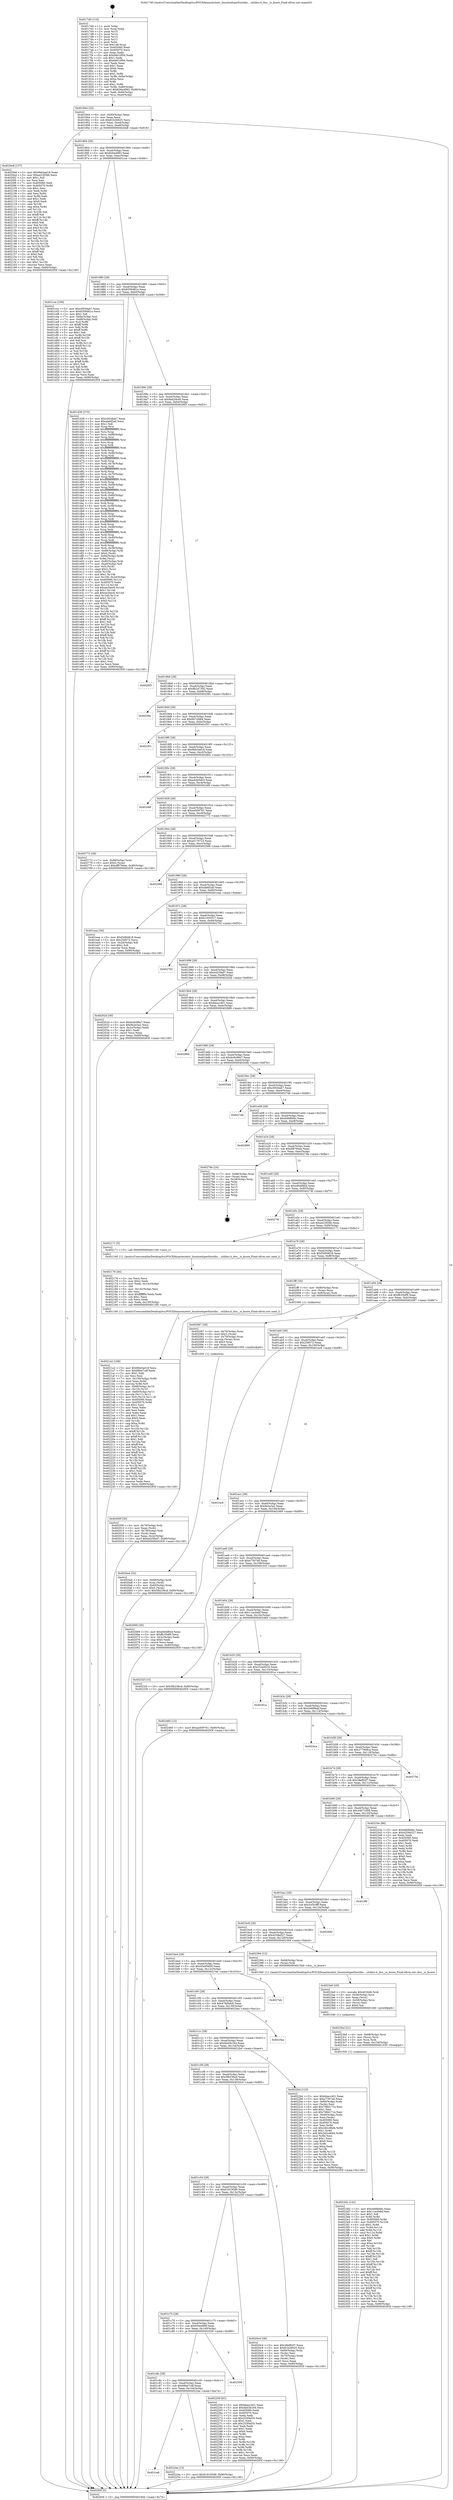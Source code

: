 digraph "0x4017d0" {
  label = "0x4017d0 (/mnt/c/Users/mathe/Desktop/tcc/POCII/binaries/extr_linuxtoolsperfuistdio....utildso.h_dso__is_kcore_Final-ollvm.out::main(0))"
  labelloc = "t"
  node[shape=record]

  Entry [label="",width=0.3,height=0.3,shape=circle,fillcolor=black,style=filled]
  "0x401844" [label="{
     0x401844 [32]\l
     | [instrs]\l
     &nbsp;&nbsp;0x401844 \<+6\>: mov -0x90(%rbp),%eax\l
     &nbsp;&nbsp;0x40184a \<+2\>: mov %eax,%ecx\l
     &nbsp;&nbsp;0x40184c \<+6\>: sub $0x81b26625,%ecx\l
     &nbsp;&nbsp;0x401852 \<+6\>: mov %eax,-0xa4(%rbp)\l
     &nbsp;&nbsp;0x401858 \<+6\>: mov %ecx,-0xa8(%rbp)\l
     &nbsp;&nbsp;0x40185e \<+6\>: je 00000000004020e8 \<main+0x918\>\l
  }"]
  "0x4020e8" [label="{
     0x4020e8 [137]\l
     | [instrs]\l
     &nbsp;&nbsp;0x4020e8 \<+5\>: mov $0x9bb3ad18,%eax\l
     &nbsp;&nbsp;0x4020ed \<+5\>: mov $0xee23f26b,%ecx\l
     &nbsp;&nbsp;0x4020f2 \<+2\>: mov $0x1,%dl\l
     &nbsp;&nbsp;0x4020f4 \<+2\>: xor %esi,%esi\l
     &nbsp;&nbsp;0x4020f6 \<+7\>: mov 0x405060,%edi\l
     &nbsp;&nbsp;0x4020fd \<+8\>: mov 0x405070,%r8d\l
     &nbsp;&nbsp;0x402105 \<+3\>: sub $0x1,%esi\l
     &nbsp;&nbsp;0x402108 \<+3\>: mov %edi,%r9d\l
     &nbsp;&nbsp;0x40210b \<+3\>: add %esi,%r9d\l
     &nbsp;&nbsp;0x40210e \<+4\>: imul %r9d,%edi\l
     &nbsp;&nbsp;0x402112 \<+3\>: and $0x1,%edi\l
     &nbsp;&nbsp;0x402115 \<+3\>: cmp $0x0,%edi\l
     &nbsp;&nbsp;0x402118 \<+4\>: sete %r10b\l
     &nbsp;&nbsp;0x40211c \<+4\>: cmp $0xa,%r8d\l
     &nbsp;&nbsp;0x402120 \<+4\>: setl %r11b\l
     &nbsp;&nbsp;0x402124 \<+3\>: mov %r10b,%bl\l
     &nbsp;&nbsp;0x402127 \<+3\>: xor $0xff,%bl\l
     &nbsp;&nbsp;0x40212a \<+3\>: mov %r11b,%r14b\l
     &nbsp;&nbsp;0x40212d \<+4\>: xor $0xff,%r14b\l
     &nbsp;&nbsp;0x402131 \<+3\>: xor $0x0,%dl\l
     &nbsp;&nbsp;0x402134 \<+3\>: mov %bl,%r15b\l
     &nbsp;&nbsp;0x402137 \<+4\>: and $0x0,%r15b\l
     &nbsp;&nbsp;0x40213b \<+3\>: and %dl,%r10b\l
     &nbsp;&nbsp;0x40213e \<+3\>: mov %r14b,%r12b\l
     &nbsp;&nbsp;0x402141 \<+4\>: and $0x0,%r12b\l
     &nbsp;&nbsp;0x402145 \<+3\>: and %dl,%r11b\l
     &nbsp;&nbsp;0x402148 \<+3\>: or %r10b,%r15b\l
     &nbsp;&nbsp;0x40214b \<+3\>: or %r11b,%r12b\l
     &nbsp;&nbsp;0x40214e \<+3\>: xor %r12b,%r15b\l
     &nbsp;&nbsp;0x402151 \<+3\>: or %r14b,%bl\l
     &nbsp;&nbsp;0x402154 \<+3\>: xor $0xff,%bl\l
     &nbsp;&nbsp;0x402157 \<+3\>: or $0x0,%dl\l
     &nbsp;&nbsp;0x40215a \<+2\>: and %dl,%bl\l
     &nbsp;&nbsp;0x40215c \<+3\>: or %bl,%r15b\l
     &nbsp;&nbsp;0x40215f \<+4\>: test $0x1,%r15b\l
     &nbsp;&nbsp;0x402163 \<+3\>: cmovne %ecx,%eax\l
     &nbsp;&nbsp;0x402166 \<+6\>: mov %eax,-0x90(%rbp)\l
     &nbsp;&nbsp;0x40216c \<+5\>: jmp 000000000040293f \<main+0x116f\>\l
  }"]
  "0x401864" [label="{
     0x401864 [28]\l
     | [instrs]\l
     &nbsp;&nbsp;0x401864 \<+5\>: jmp 0000000000401869 \<main+0x99\>\l
     &nbsp;&nbsp;0x401869 \<+6\>: mov -0xa4(%rbp),%eax\l
     &nbsp;&nbsp;0x40186f \<+5\>: sub $0x826a4983,%eax\l
     &nbsp;&nbsp;0x401874 \<+6\>: mov %eax,-0xac(%rbp)\l
     &nbsp;&nbsp;0x40187a \<+6\>: je 0000000000401cce \<main+0x4fe\>\l
  }"]
  Exit [label="",width=0.3,height=0.3,shape=circle,fillcolor=black,style=filled,peripheries=2]
  "0x401cce" [label="{
     0x401cce [106]\l
     | [instrs]\l
     &nbsp;&nbsp;0x401cce \<+5\>: mov $0xc003dab7,%eax\l
     &nbsp;&nbsp;0x401cd3 \<+5\>: mov $0x8309481e,%ecx\l
     &nbsp;&nbsp;0x401cd8 \<+2\>: mov $0x1,%dl\l
     &nbsp;&nbsp;0x401cda \<+7\>: mov -0x8a(%rbp),%sil\l
     &nbsp;&nbsp;0x401ce1 \<+7\>: mov -0x89(%rbp),%dil\l
     &nbsp;&nbsp;0x401ce8 \<+3\>: mov %sil,%r8b\l
     &nbsp;&nbsp;0x401ceb \<+4\>: xor $0xff,%r8b\l
     &nbsp;&nbsp;0x401cef \<+3\>: mov %dil,%r9b\l
     &nbsp;&nbsp;0x401cf2 \<+4\>: xor $0xff,%r9b\l
     &nbsp;&nbsp;0x401cf6 \<+3\>: xor $0x1,%dl\l
     &nbsp;&nbsp;0x401cf9 \<+3\>: mov %r8b,%r10b\l
     &nbsp;&nbsp;0x401cfc \<+4\>: and $0xff,%r10b\l
     &nbsp;&nbsp;0x401d00 \<+3\>: and %dl,%sil\l
     &nbsp;&nbsp;0x401d03 \<+3\>: mov %r9b,%r11b\l
     &nbsp;&nbsp;0x401d06 \<+4\>: and $0xff,%r11b\l
     &nbsp;&nbsp;0x401d0a \<+3\>: and %dl,%dil\l
     &nbsp;&nbsp;0x401d0d \<+3\>: or %sil,%r10b\l
     &nbsp;&nbsp;0x401d10 \<+3\>: or %dil,%r11b\l
     &nbsp;&nbsp;0x401d13 \<+3\>: xor %r11b,%r10b\l
     &nbsp;&nbsp;0x401d16 \<+3\>: or %r9b,%r8b\l
     &nbsp;&nbsp;0x401d19 \<+4\>: xor $0xff,%r8b\l
     &nbsp;&nbsp;0x401d1d \<+3\>: or $0x1,%dl\l
     &nbsp;&nbsp;0x401d20 \<+3\>: and %dl,%r8b\l
     &nbsp;&nbsp;0x401d23 \<+3\>: or %r8b,%r10b\l
     &nbsp;&nbsp;0x401d26 \<+4\>: test $0x1,%r10b\l
     &nbsp;&nbsp;0x401d2a \<+3\>: cmovne %ecx,%eax\l
     &nbsp;&nbsp;0x401d2d \<+6\>: mov %eax,-0x90(%rbp)\l
     &nbsp;&nbsp;0x401d33 \<+5\>: jmp 000000000040293f \<main+0x116f\>\l
  }"]
  "0x401880" [label="{
     0x401880 [28]\l
     | [instrs]\l
     &nbsp;&nbsp;0x401880 \<+5\>: jmp 0000000000401885 \<main+0xb5\>\l
     &nbsp;&nbsp;0x401885 \<+6\>: mov -0xa4(%rbp),%eax\l
     &nbsp;&nbsp;0x40188b \<+5\>: sub $0x8309481e,%eax\l
     &nbsp;&nbsp;0x401890 \<+6\>: mov %eax,-0xb0(%rbp)\l
     &nbsp;&nbsp;0x401896 \<+6\>: je 0000000000401d38 \<main+0x568\>\l
  }"]
  "0x40293f" [label="{
     0x40293f [5]\l
     | [instrs]\l
     &nbsp;&nbsp;0x40293f \<+5\>: jmp 0000000000401844 \<main+0x74\>\l
  }"]
  "0x4017d0" [label="{
     0x4017d0 [116]\l
     | [instrs]\l
     &nbsp;&nbsp;0x4017d0 \<+1\>: push %rbp\l
     &nbsp;&nbsp;0x4017d1 \<+3\>: mov %rsp,%rbp\l
     &nbsp;&nbsp;0x4017d4 \<+2\>: push %r15\l
     &nbsp;&nbsp;0x4017d6 \<+2\>: push %r14\l
     &nbsp;&nbsp;0x4017d8 \<+2\>: push %r13\l
     &nbsp;&nbsp;0x4017da \<+2\>: push %r12\l
     &nbsp;&nbsp;0x4017dc \<+1\>: push %rbx\l
     &nbsp;&nbsp;0x4017dd \<+7\>: sub $0x148,%rsp\l
     &nbsp;&nbsp;0x4017e4 \<+7\>: mov 0x405060,%eax\l
     &nbsp;&nbsp;0x4017eb \<+7\>: mov 0x405070,%ecx\l
     &nbsp;&nbsp;0x4017f2 \<+2\>: mov %eax,%edx\l
     &nbsp;&nbsp;0x4017f4 \<+6\>: add $0x84610f54,%edx\l
     &nbsp;&nbsp;0x4017fa \<+3\>: sub $0x1,%edx\l
     &nbsp;&nbsp;0x4017fd \<+6\>: sub $0x84610f54,%edx\l
     &nbsp;&nbsp;0x401803 \<+3\>: imul %edx,%eax\l
     &nbsp;&nbsp;0x401806 \<+3\>: and $0x1,%eax\l
     &nbsp;&nbsp;0x401809 \<+3\>: cmp $0x0,%eax\l
     &nbsp;&nbsp;0x40180c \<+4\>: sete %r8b\l
     &nbsp;&nbsp;0x401810 \<+4\>: and $0x1,%r8b\l
     &nbsp;&nbsp;0x401814 \<+7\>: mov %r8b,-0x8a(%rbp)\l
     &nbsp;&nbsp;0x40181b \<+3\>: cmp $0xa,%ecx\l
     &nbsp;&nbsp;0x40181e \<+4\>: setl %r8b\l
     &nbsp;&nbsp;0x401822 \<+4\>: and $0x1,%r8b\l
     &nbsp;&nbsp;0x401826 \<+7\>: mov %r8b,-0x89(%rbp)\l
     &nbsp;&nbsp;0x40182d \<+10\>: movl $0x826a4983,-0x90(%rbp)\l
     &nbsp;&nbsp;0x401837 \<+6\>: mov %edi,-0x94(%rbp)\l
     &nbsp;&nbsp;0x40183d \<+7\>: mov %rsi,-0xa0(%rbp)\l
  }"]
  "0x4023d2" [label="{
     0x4023d2 [142]\l
     | [instrs]\l
     &nbsp;&nbsp;0x4023d2 \<+5\>: mov $0xd468bfdc,%eax\l
     &nbsp;&nbsp;0x4023d7 \<+5\>: mov $0x11ac0ebf,%esi\l
     &nbsp;&nbsp;0x4023dc \<+2\>: mov $0x1,%dl\l
     &nbsp;&nbsp;0x4023de \<+3\>: xor %r8d,%r8d\l
     &nbsp;&nbsp;0x4023e1 \<+8\>: mov 0x405060,%r9d\l
     &nbsp;&nbsp;0x4023e9 \<+8\>: mov 0x405070,%r10d\l
     &nbsp;&nbsp;0x4023f1 \<+4\>: sub $0x1,%r8d\l
     &nbsp;&nbsp;0x4023f5 \<+3\>: mov %r9d,%r11d\l
     &nbsp;&nbsp;0x4023f8 \<+3\>: add %r8d,%r11d\l
     &nbsp;&nbsp;0x4023fb \<+4\>: imul %r11d,%r9d\l
     &nbsp;&nbsp;0x4023ff \<+4\>: and $0x1,%r9d\l
     &nbsp;&nbsp;0x402403 \<+4\>: cmp $0x0,%r9d\l
     &nbsp;&nbsp;0x402407 \<+3\>: sete %bl\l
     &nbsp;&nbsp;0x40240a \<+4\>: cmp $0xa,%r10d\l
     &nbsp;&nbsp;0x40240e \<+4\>: setl %r14b\l
     &nbsp;&nbsp;0x402412 \<+3\>: mov %bl,%r15b\l
     &nbsp;&nbsp;0x402415 \<+4\>: xor $0xff,%r15b\l
     &nbsp;&nbsp;0x402419 \<+3\>: mov %r14b,%r12b\l
     &nbsp;&nbsp;0x40241c \<+4\>: xor $0xff,%r12b\l
     &nbsp;&nbsp;0x402420 \<+3\>: xor $0x1,%dl\l
     &nbsp;&nbsp;0x402423 \<+3\>: mov %r15b,%r13b\l
     &nbsp;&nbsp;0x402426 \<+4\>: and $0xff,%r13b\l
     &nbsp;&nbsp;0x40242a \<+2\>: and %dl,%bl\l
     &nbsp;&nbsp;0x40242c \<+3\>: mov %r12b,%cl\l
     &nbsp;&nbsp;0x40242f \<+3\>: and $0xff,%cl\l
     &nbsp;&nbsp;0x402432 \<+3\>: and %dl,%r14b\l
     &nbsp;&nbsp;0x402435 \<+3\>: or %bl,%r13b\l
     &nbsp;&nbsp;0x402438 \<+3\>: or %r14b,%cl\l
     &nbsp;&nbsp;0x40243b \<+3\>: xor %cl,%r13b\l
     &nbsp;&nbsp;0x40243e \<+3\>: or %r12b,%r15b\l
     &nbsp;&nbsp;0x402441 \<+4\>: xor $0xff,%r15b\l
     &nbsp;&nbsp;0x402445 \<+3\>: or $0x1,%dl\l
     &nbsp;&nbsp;0x402448 \<+3\>: and %dl,%r15b\l
     &nbsp;&nbsp;0x40244b \<+3\>: or %r15b,%r13b\l
     &nbsp;&nbsp;0x40244e \<+4\>: test $0x1,%r13b\l
     &nbsp;&nbsp;0x402452 \<+3\>: cmovne %esi,%eax\l
     &nbsp;&nbsp;0x402455 \<+6\>: mov %eax,-0x90(%rbp)\l
     &nbsp;&nbsp;0x40245b \<+5\>: jmp 000000000040293f \<main+0x116f\>\l
  }"]
  "0x401d38" [label="{
     0x401d38 [370]\l
     | [instrs]\l
     &nbsp;&nbsp;0x401d38 \<+5\>: mov $0xc003dab7,%eax\l
     &nbsp;&nbsp;0x401d3d \<+5\>: mov $0xafa6f2a0,%ecx\l
     &nbsp;&nbsp;0x401d42 \<+2\>: mov $0x1,%dl\l
     &nbsp;&nbsp;0x401d44 \<+3\>: mov %rsp,%rsi\l
     &nbsp;&nbsp;0x401d47 \<+4\>: add $0xfffffffffffffff0,%rsi\l
     &nbsp;&nbsp;0x401d4b \<+3\>: mov %rsi,%rsp\l
     &nbsp;&nbsp;0x401d4e \<+7\>: mov %rsi,-0x88(%rbp)\l
     &nbsp;&nbsp;0x401d55 \<+3\>: mov %rsp,%rsi\l
     &nbsp;&nbsp;0x401d58 \<+4\>: add $0xfffffffffffffff0,%rsi\l
     &nbsp;&nbsp;0x401d5c \<+3\>: mov %rsi,%rsp\l
     &nbsp;&nbsp;0x401d5f \<+3\>: mov %rsp,%rdi\l
     &nbsp;&nbsp;0x401d62 \<+4\>: add $0xfffffffffffffff0,%rdi\l
     &nbsp;&nbsp;0x401d66 \<+3\>: mov %rdi,%rsp\l
     &nbsp;&nbsp;0x401d69 \<+4\>: mov %rdi,-0x80(%rbp)\l
     &nbsp;&nbsp;0x401d6d \<+3\>: mov %rsp,%rdi\l
     &nbsp;&nbsp;0x401d70 \<+4\>: add $0xfffffffffffffff0,%rdi\l
     &nbsp;&nbsp;0x401d74 \<+3\>: mov %rdi,%rsp\l
     &nbsp;&nbsp;0x401d77 \<+4\>: mov %rdi,-0x78(%rbp)\l
     &nbsp;&nbsp;0x401d7b \<+3\>: mov %rsp,%rdi\l
     &nbsp;&nbsp;0x401d7e \<+4\>: add $0xfffffffffffffff0,%rdi\l
     &nbsp;&nbsp;0x401d82 \<+3\>: mov %rdi,%rsp\l
     &nbsp;&nbsp;0x401d85 \<+4\>: mov %rdi,-0x70(%rbp)\l
     &nbsp;&nbsp;0x401d89 \<+3\>: mov %rsp,%rdi\l
     &nbsp;&nbsp;0x401d8c \<+4\>: add $0xfffffffffffffff0,%rdi\l
     &nbsp;&nbsp;0x401d90 \<+3\>: mov %rdi,%rsp\l
     &nbsp;&nbsp;0x401d93 \<+4\>: mov %rdi,-0x68(%rbp)\l
     &nbsp;&nbsp;0x401d97 \<+3\>: mov %rsp,%rdi\l
     &nbsp;&nbsp;0x401d9a \<+4\>: add $0xfffffffffffffff0,%rdi\l
     &nbsp;&nbsp;0x401d9e \<+3\>: mov %rdi,%rsp\l
     &nbsp;&nbsp;0x401da1 \<+4\>: mov %rdi,-0x60(%rbp)\l
     &nbsp;&nbsp;0x401da5 \<+3\>: mov %rsp,%rdi\l
     &nbsp;&nbsp;0x401da8 \<+4\>: add $0xfffffffffffffff0,%rdi\l
     &nbsp;&nbsp;0x401dac \<+3\>: mov %rdi,%rsp\l
     &nbsp;&nbsp;0x401daf \<+4\>: mov %rdi,-0x58(%rbp)\l
     &nbsp;&nbsp;0x401db3 \<+3\>: mov %rsp,%rdi\l
     &nbsp;&nbsp;0x401db6 \<+4\>: add $0xfffffffffffffff0,%rdi\l
     &nbsp;&nbsp;0x401dba \<+3\>: mov %rdi,%rsp\l
     &nbsp;&nbsp;0x401dbd \<+4\>: mov %rdi,-0x50(%rbp)\l
     &nbsp;&nbsp;0x401dc1 \<+3\>: mov %rsp,%rdi\l
     &nbsp;&nbsp;0x401dc4 \<+4\>: add $0xfffffffffffffff0,%rdi\l
     &nbsp;&nbsp;0x401dc8 \<+3\>: mov %rdi,%rsp\l
     &nbsp;&nbsp;0x401dcb \<+4\>: mov %rdi,-0x48(%rbp)\l
     &nbsp;&nbsp;0x401dcf \<+3\>: mov %rsp,%rdi\l
     &nbsp;&nbsp;0x401dd2 \<+4\>: add $0xfffffffffffffff0,%rdi\l
     &nbsp;&nbsp;0x401dd6 \<+3\>: mov %rdi,%rsp\l
     &nbsp;&nbsp;0x401dd9 \<+4\>: mov %rdi,-0x40(%rbp)\l
     &nbsp;&nbsp;0x401ddd \<+3\>: mov %rsp,%rdi\l
     &nbsp;&nbsp;0x401de0 \<+4\>: add $0xfffffffffffffff0,%rdi\l
     &nbsp;&nbsp;0x401de4 \<+3\>: mov %rdi,%rsp\l
     &nbsp;&nbsp;0x401de7 \<+4\>: mov %rdi,-0x38(%rbp)\l
     &nbsp;&nbsp;0x401deb \<+7\>: mov -0x88(%rbp),%rdi\l
     &nbsp;&nbsp;0x401df2 \<+6\>: movl $0x0,(%rdi)\l
     &nbsp;&nbsp;0x401df8 \<+7\>: mov -0x94(%rbp),%r8d\l
     &nbsp;&nbsp;0x401dff \<+3\>: mov %r8d,(%rsi)\l
     &nbsp;&nbsp;0x401e02 \<+4\>: mov -0x80(%rbp),%rdi\l
     &nbsp;&nbsp;0x401e06 \<+7\>: mov -0xa0(%rbp),%r9\l
     &nbsp;&nbsp;0x401e0d \<+3\>: mov %r9,(%rdi)\l
     &nbsp;&nbsp;0x401e10 \<+3\>: cmpl $0x2,(%rsi)\l
     &nbsp;&nbsp;0x401e13 \<+4\>: setne %r10b\l
     &nbsp;&nbsp;0x401e17 \<+4\>: and $0x1,%r10b\l
     &nbsp;&nbsp;0x401e1b \<+4\>: mov %r10b,-0x2d(%rbp)\l
     &nbsp;&nbsp;0x401e1f \<+8\>: mov 0x405060,%r11d\l
     &nbsp;&nbsp;0x401e27 \<+7\>: mov 0x405070,%ebx\l
     &nbsp;&nbsp;0x401e2e \<+3\>: mov %r11d,%r14d\l
     &nbsp;&nbsp;0x401e31 \<+7\>: sub $0xee34ec6,%r14d\l
     &nbsp;&nbsp;0x401e38 \<+4\>: sub $0x1,%r14d\l
     &nbsp;&nbsp;0x401e3c \<+7\>: add $0xee34ec6,%r14d\l
     &nbsp;&nbsp;0x401e43 \<+4\>: imul %r14d,%r11d\l
     &nbsp;&nbsp;0x401e47 \<+4\>: and $0x1,%r11d\l
     &nbsp;&nbsp;0x401e4b \<+4\>: cmp $0x0,%r11d\l
     &nbsp;&nbsp;0x401e4f \<+4\>: sete %r10b\l
     &nbsp;&nbsp;0x401e53 \<+3\>: cmp $0xa,%ebx\l
     &nbsp;&nbsp;0x401e56 \<+4\>: setl %r15b\l
     &nbsp;&nbsp;0x401e5a \<+3\>: mov %r10b,%r12b\l
     &nbsp;&nbsp;0x401e5d \<+4\>: xor $0xff,%r12b\l
     &nbsp;&nbsp;0x401e61 \<+3\>: mov %r15b,%r13b\l
     &nbsp;&nbsp;0x401e64 \<+4\>: xor $0xff,%r13b\l
     &nbsp;&nbsp;0x401e68 \<+3\>: xor $0x1,%dl\l
     &nbsp;&nbsp;0x401e6b \<+3\>: mov %r12b,%sil\l
     &nbsp;&nbsp;0x401e6e \<+4\>: and $0xff,%sil\l
     &nbsp;&nbsp;0x401e72 \<+3\>: and %dl,%r10b\l
     &nbsp;&nbsp;0x401e75 \<+3\>: mov %r13b,%dil\l
     &nbsp;&nbsp;0x401e78 \<+4\>: and $0xff,%dil\l
     &nbsp;&nbsp;0x401e7c \<+3\>: and %dl,%r15b\l
     &nbsp;&nbsp;0x401e7f \<+3\>: or %r10b,%sil\l
     &nbsp;&nbsp;0x401e82 \<+3\>: or %r15b,%dil\l
     &nbsp;&nbsp;0x401e85 \<+3\>: xor %dil,%sil\l
     &nbsp;&nbsp;0x401e88 \<+3\>: or %r13b,%r12b\l
     &nbsp;&nbsp;0x401e8b \<+4\>: xor $0xff,%r12b\l
     &nbsp;&nbsp;0x401e8f \<+3\>: or $0x1,%dl\l
     &nbsp;&nbsp;0x401e92 \<+3\>: and %dl,%r12b\l
     &nbsp;&nbsp;0x401e95 \<+3\>: or %r12b,%sil\l
     &nbsp;&nbsp;0x401e98 \<+4\>: test $0x1,%sil\l
     &nbsp;&nbsp;0x401e9c \<+3\>: cmovne %ecx,%eax\l
     &nbsp;&nbsp;0x401e9f \<+6\>: mov %eax,-0x90(%rbp)\l
     &nbsp;&nbsp;0x401ea5 \<+5\>: jmp 000000000040293f \<main+0x116f\>\l
  }"]
  "0x40189c" [label="{
     0x40189c [28]\l
     | [instrs]\l
     &nbsp;&nbsp;0x40189c \<+5\>: jmp 00000000004018a1 \<main+0xd1\>\l
     &nbsp;&nbsp;0x4018a1 \<+6\>: mov -0xa4(%rbp),%eax\l
     &nbsp;&nbsp;0x4018a7 \<+5\>: sub $0x8a42dce0,%eax\l
     &nbsp;&nbsp;0x4018ac \<+6\>: mov %eax,-0xb4(%rbp)\l
     &nbsp;&nbsp;0x4018b2 \<+6\>: je 00000000004026f3 \<main+0xf23\>\l
  }"]
  "0x4023bd" [label="{
     0x4023bd [21]\l
     | [instrs]\l
     &nbsp;&nbsp;0x4023bd \<+4\>: mov -0x68(%rbp),%rcx\l
     &nbsp;&nbsp;0x4023c1 \<+3\>: mov (%rcx),%rcx\l
     &nbsp;&nbsp;0x4023c4 \<+3\>: mov %rcx,%rdi\l
     &nbsp;&nbsp;0x4023c7 \<+6\>: mov %eax,-0x154(%rbp)\l
     &nbsp;&nbsp;0x4023cd \<+5\>: call 0000000000401030 \<free@plt\>\l
     | [calls]\l
     &nbsp;&nbsp;0x401030 \{1\} (unknown)\l
  }"]
  "0x4023a0" [label="{
     0x4023a0 [29]\l
     | [instrs]\l
     &nbsp;&nbsp;0x4023a0 \<+10\>: movabs $0x4030d6,%rdi\l
     &nbsp;&nbsp;0x4023aa \<+4\>: mov -0x58(%rbp),%rcx\l
     &nbsp;&nbsp;0x4023ae \<+2\>: mov %eax,(%rcx)\l
     &nbsp;&nbsp;0x4023b0 \<+4\>: mov -0x58(%rbp),%rcx\l
     &nbsp;&nbsp;0x4023b4 \<+2\>: mov (%rcx),%esi\l
     &nbsp;&nbsp;0x4023b6 \<+2\>: mov $0x0,%al\l
     &nbsp;&nbsp;0x4023b8 \<+5\>: call 0000000000401040 \<printf@plt\>\l
     | [calls]\l
     &nbsp;&nbsp;0x401040 \{1\} (unknown)\l
  }"]
  "0x4026f3" [label="{
     0x4026f3\l
  }", style=dashed]
  "0x4018b8" [label="{
     0x4018b8 [28]\l
     | [instrs]\l
     &nbsp;&nbsp;0x4018b8 \<+5\>: jmp 00000000004018bd \<main+0xed\>\l
     &nbsp;&nbsp;0x4018bd \<+6\>: mov -0xa4(%rbp),%eax\l
     &nbsp;&nbsp;0x4018c3 \<+5\>: sub $0x8b2d7392,%eax\l
     &nbsp;&nbsp;0x4018c8 \<+6\>: mov %eax,-0xb8(%rbp)\l
     &nbsp;&nbsp;0x4018ce \<+6\>: je 000000000040258c \<main+0xdbc\>\l
  }"]
  "0x401ca8" [label="{
     0x401ca8\l
  }", style=dashed]
  "0x40258c" [label="{
     0x40258c\l
  }", style=dashed]
  "0x4018d4" [label="{
     0x4018d4 [28]\l
     | [instrs]\l
     &nbsp;&nbsp;0x4018d4 \<+5\>: jmp 00000000004018d9 \<main+0x109\>\l
     &nbsp;&nbsp;0x4018d9 \<+6\>: mov -0xa4(%rbp),%eax\l
     &nbsp;&nbsp;0x4018df \<+5\>: sub $0x947cf484,%eax\l
     &nbsp;&nbsp;0x4018e4 \<+6\>: mov %eax,-0xbc(%rbp)\l
     &nbsp;&nbsp;0x4018ea \<+6\>: je 0000000000401f51 \<main+0x781\>\l
  }"]
  "0x40224a" [label="{
     0x40224a [15]\l
     | [instrs]\l
     &nbsp;&nbsp;0x40224a \<+10\>: movl $0x618195d6,-0x90(%rbp)\l
     &nbsp;&nbsp;0x402254 \<+5\>: jmp 000000000040293f \<main+0x116f\>\l
  }"]
  "0x401f51" [label="{
     0x401f51\l
  }", style=dashed]
  "0x4018f0" [label="{
     0x4018f0 [28]\l
     | [instrs]\l
     &nbsp;&nbsp;0x4018f0 \<+5\>: jmp 00000000004018f5 \<main+0x125\>\l
     &nbsp;&nbsp;0x4018f5 \<+6\>: mov -0xa4(%rbp),%eax\l
     &nbsp;&nbsp;0x4018fb \<+5\>: sub $0x9bb3ad18,%eax\l
     &nbsp;&nbsp;0x401900 \<+6\>: mov %eax,-0xc0(%rbp)\l
     &nbsp;&nbsp;0x401906 \<+6\>: je 000000000040280c \<main+0x103c\>\l
  }"]
  "0x401c8c" [label="{
     0x401c8c [28]\l
     | [instrs]\l
     &nbsp;&nbsp;0x401c8c \<+5\>: jmp 0000000000401c91 \<main+0x4c1\>\l
     &nbsp;&nbsp;0x401c91 \<+6\>: mov -0xa4(%rbp),%eax\l
     &nbsp;&nbsp;0x401c97 \<+5\>: sub $0x68ee7cdf,%eax\l
     &nbsp;&nbsp;0x401c9c \<+6\>: mov %eax,-0x144(%rbp)\l
     &nbsp;&nbsp;0x401ca2 \<+6\>: je 000000000040224a \<main+0xa7a\>\l
  }"]
  "0x40280c" [label="{
     0x40280c\l
  }", style=dashed]
  "0x40190c" [label="{
     0x40190c [28]\l
     | [instrs]\l
     &nbsp;&nbsp;0x40190c \<+5\>: jmp 0000000000401911 \<main+0x141\>\l
     &nbsp;&nbsp;0x401911 \<+6\>: mov -0xa4(%rbp),%eax\l
     &nbsp;&nbsp;0x401917 \<+5\>: sub $0xa44b5eb3,%eax\l
     &nbsp;&nbsp;0x40191c \<+6\>: mov %eax,-0xc4(%rbp)\l
     &nbsp;&nbsp;0x401922 \<+6\>: je 000000000040246f \<main+0xc9f\>\l
  }"]
  "0x402559" [label="{
     0x402559\l
  }", style=dashed]
  "0x40246f" [label="{
     0x40246f\l
  }", style=dashed]
  "0x401928" [label="{
     0x401928 [28]\l
     | [instrs]\l
     &nbsp;&nbsp;0x401928 \<+5\>: jmp 000000000040192d \<main+0x15d\>\l
     &nbsp;&nbsp;0x40192d \<+6\>: mov -0xa4(%rbp),%eax\l
     &nbsp;&nbsp;0x401933 \<+5\>: sub $0xaa509761,%eax\l
     &nbsp;&nbsp;0x401938 \<+6\>: mov %eax,-0xc8(%rbp)\l
     &nbsp;&nbsp;0x40193e \<+6\>: je 0000000000402772 \<main+0xfa2\>\l
  }"]
  "0x401c70" [label="{
     0x401c70 [28]\l
     | [instrs]\l
     &nbsp;&nbsp;0x401c70 \<+5\>: jmp 0000000000401c75 \<main+0x4a5\>\l
     &nbsp;&nbsp;0x401c75 \<+6\>: mov -0xa4(%rbp),%eax\l
     &nbsp;&nbsp;0x401c7b \<+5\>: sub $0x654ed66f,%eax\l
     &nbsp;&nbsp;0x401c80 \<+6\>: mov %eax,-0x140(%rbp)\l
     &nbsp;&nbsp;0x401c86 \<+6\>: je 0000000000402559 \<main+0xd89\>\l
  }"]
  "0x402772" [label="{
     0x402772 [28]\l
     | [instrs]\l
     &nbsp;&nbsp;0x402772 \<+7\>: mov -0x88(%rbp),%rax\l
     &nbsp;&nbsp;0x402779 \<+6\>: movl $0x0,(%rax)\l
     &nbsp;&nbsp;0x40277f \<+10\>: movl $0xdf879dae,-0x90(%rbp)\l
     &nbsp;&nbsp;0x402789 \<+5\>: jmp 000000000040293f \<main+0x116f\>\l
  }"]
  "0x401944" [label="{
     0x401944 [28]\l
     | [instrs]\l
     &nbsp;&nbsp;0x401944 \<+5\>: jmp 0000000000401949 \<main+0x179\>\l
     &nbsp;&nbsp;0x401949 \<+6\>: mov -0xa4(%rbp),%eax\l
     &nbsp;&nbsp;0x40194f \<+5\>: sub $0xad170723,%eax\l
     &nbsp;&nbsp;0x401954 \<+6\>: mov %eax,-0xcc(%rbp)\l
     &nbsp;&nbsp;0x40195a \<+6\>: je 0000000000402568 \<main+0xd98\>\l
  }"]
  "0x402259" [label="{
     0x402259 [91]\l
     | [instrs]\l
     &nbsp;&nbsp;0x402259 \<+5\>: mov $0xbbacc401,%eax\l
     &nbsp;&nbsp;0x40225e \<+5\>: mov $0x4bd3b164,%ecx\l
     &nbsp;&nbsp;0x402263 \<+7\>: mov 0x405060,%edx\l
     &nbsp;&nbsp;0x40226a \<+7\>: mov 0x405070,%esi\l
     &nbsp;&nbsp;0x402271 \<+2\>: mov %edx,%edi\l
     &nbsp;&nbsp;0x402273 \<+6\>: sub $0x253f4d35,%edi\l
     &nbsp;&nbsp;0x402279 \<+3\>: sub $0x1,%edi\l
     &nbsp;&nbsp;0x40227c \<+6\>: add $0x253f4d35,%edi\l
     &nbsp;&nbsp;0x402282 \<+3\>: imul %edi,%edx\l
     &nbsp;&nbsp;0x402285 \<+3\>: and $0x1,%edx\l
     &nbsp;&nbsp;0x402288 \<+3\>: cmp $0x0,%edx\l
     &nbsp;&nbsp;0x40228b \<+4\>: sete %r8b\l
     &nbsp;&nbsp;0x40228f \<+3\>: cmp $0xa,%esi\l
     &nbsp;&nbsp;0x402292 \<+4\>: setl %r9b\l
     &nbsp;&nbsp;0x402296 \<+3\>: mov %r8b,%r10b\l
     &nbsp;&nbsp;0x402299 \<+3\>: and %r9b,%r10b\l
     &nbsp;&nbsp;0x40229c \<+3\>: xor %r9b,%r8b\l
     &nbsp;&nbsp;0x40229f \<+3\>: or %r8b,%r10b\l
     &nbsp;&nbsp;0x4022a2 \<+4\>: test $0x1,%r10b\l
     &nbsp;&nbsp;0x4022a6 \<+3\>: cmovne %ecx,%eax\l
     &nbsp;&nbsp;0x4022a9 \<+6\>: mov %eax,-0x90(%rbp)\l
     &nbsp;&nbsp;0x4022af \<+5\>: jmp 000000000040293f \<main+0x116f\>\l
  }"]
  "0x402568" [label="{
     0x402568\l
  }", style=dashed]
  "0x401960" [label="{
     0x401960 [28]\l
     | [instrs]\l
     &nbsp;&nbsp;0x401960 \<+5\>: jmp 0000000000401965 \<main+0x195\>\l
     &nbsp;&nbsp;0x401965 \<+6\>: mov -0xa4(%rbp),%eax\l
     &nbsp;&nbsp;0x40196b \<+5\>: sub $0xafa6f2a0,%eax\l
     &nbsp;&nbsp;0x401970 \<+6\>: mov %eax,-0xd0(%rbp)\l
     &nbsp;&nbsp;0x401976 \<+6\>: je 0000000000401eaa \<main+0x6da\>\l
  }"]
  "0x4021a2" [label="{
     0x4021a2 [168]\l
     | [instrs]\l
     &nbsp;&nbsp;0x4021a2 \<+5\>: mov $0x9bb3ad18,%ecx\l
     &nbsp;&nbsp;0x4021a7 \<+5\>: mov $0x68ee7cdf,%edx\l
     &nbsp;&nbsp;0x4021ac \<+3\>: mov $0x1,%dil\l
     &nbsp;&nbsp;0x4021af \<+2\>: xor %esi,%esi\l
     &nbsp;&nbsp;0x4021b1 \<+7\>: mov -0x150(%rbp),%r8d\l
     &nbsp;&nbsp;0x4021b8 \<+4\>: imul %eax,%r8d\l
     &nbsp;&nbsp;0x4021bc \<+3\>: movslq %r8d,%r9\l
     &nbsp;&nbsp;0x4021bf \<+4\>: mov -0x68(%rbp),%r10\l
     &nbsp;&nbsp;0x4021c3 \<+3\>: mov (%r10),%r10\l
     &nbsp;&nbsp;0x4021c6 \<+4\>: mov -0x60(%rbp),%r11\l
     &nbsp;&nbsp;0x4021ca \<+3\>: movslq (%r11),%r11\l
     &nbsp;&nbsp;0x4021cd \<+4\>: mov %r9,(%r10,%r11,8)\l
     &nbsp;&nbsp;0x4021d1 \<+7\>: mov 0x405060,%eax\l
     &nbsp;&nbsp;0x4021d8 \<+8\>: mov 0x405070,%r8d\l
     &nbsp;&nbsp;0x4021e0 \<+3\>: sub $0x1,%esi\l
     &nbsp;&nbsp;0x4021e3 \<+2\>: mov %eax,%ebx\l
     &nbsp;&nbsp;0x4021e5 \<+2\>: add %esi,%ebx\l
     &nbsp;&nbsp;0x4021e7 \<+3\>: imul %ebx,%eax\l
     &nbsp;&nbsp;0x4021ea \<+3\>: and $0x1,%eax\l
     &nbsp;&nbsp;0x4021ed \<+3\>: cmp $0x0,%eax\l
     &nbsp;&nbsp;0x4021f0 \<+4\>: sete %r14b\l
     &nbsp;&nbsp;0x4021f4 \<+4\>: cmp $0xa,%r8d\l
     &nbsp;&nbsp;0x4021f8 \<+4\>: setl %r15b\l
     &nbsp;&nbsp;0x4021fc \<+3\>: mov %r14b,%r12b\l
     &nbsp;&nbsp;0x4021ff \<+4\>: xor $0xff,%r12b\l
     &nbsp;&nbsp;0x402203 \<+3\>: mov %r15b,%r13b\l
     &nbsp;&nbsp;0x402206 \<+4\>: xor $0xff,%r13b\l
     &nbsp;&nbsp;0x40220a \<+4\>: xor $0x1,%dil\l
     &nbsp;&nbsp;0x40220e \<+3\>: mov %r12b,%al\l
     &nbsp;&nbsp;0x402211 \<+2\>: and $0xff,%al\l
     &nbsp;&nbsp;0x402213 \<+3\>: and %dil,%r14b\l
     &nbsp;&nbsp;0x402216 \<+3\>: mov %r13b,%sil\l
     &nbsp;&nbsp;0x402219 \<+4\>: and $0xff,%sil\l
     &nbsp;&nbsp;0x40221d \<+3\>: and %dil,%r15b\l
     &nbsp;&nbsp;0x402220 \<+3\>: or %r14b,%al\l
     &nbsp;&nbsp;0x402223 \<+3\>: or %r15b,%sil\l
     &nbsp;&nbsp;0x402226 \<+3\>: xor %sil,%al\l
     &nbsp;&nbsp;0x402229 \<+3\>: or %r13b,%r12b\l
     &nbsp;&nbsp;0x40222c \<+4\>: xor $0xff,%r12b\l
     &nbsp;&nbsp;0x402230 \<+4\>: or $0x1,%dil\l
     &nbsp;&nbsp;0x402234 \<+3\>: and %dil,%r12b\l
     &nbsp;&nbsp;0x402237 \<+3\>: or %r12b,%al\l
     &nbsp;&nbsp;0x40223a \<+2\>: test $0x1,%al\l
     &nbsp;&nbsp;0x40223c \<+3\>: cmovne %edx,%ecx\l
     &nbsp;&nbsp;0x40223f \<+6\>: mov %ecx,-0x90(%rbp)\l
     &nbsp;&nbsp;0x402245 \<+5\>: jmp 000000000040293f \<main+0x116f\>\l
  }"]
  "0x401eaa" [label="{
     0x401eaa [30]\l
     | [instrs]\l
     &nbsp;&nbsp;0x401eaa \<+5\>: mov $0xf3d94818,%eax\l
     &nbsp;&nbsp;0x401eaf \<+5\>: mov $0x259572,%ecx\l
     &nbsp;&nbsp;0x401eb4 \<+3\>: mov -0x2d(%rbp),%dl\l
     &nbsp;&nbsp;0x401eb7 \<+3\>: test $0x1,%dl\l
     &nbsp;&nbsp;0x401eba \<+3\>: cmovne %ecx,%eax\l
     &nbsp;&nbsp;0x401ebd \<+6\>: mov %eax,-0x90(%rbp)\l
     &nbsp;&nbsp;0x401ec3 \<+5\>: jmp 000000000040293f \<main+0x116f\>\l
  }"]
  "0x40197c" [label="{
     0x40197c [28]\l
     | [instrs]\l
     &nbsp;&nbsp;0x40197c \<+5\>: jmp 0000000000401981 \<main+0x1b1\>\l
     &nbsp;&nbsp;0x401981 \<+6\>: mov -0xa4(%rbp),%eax\l
     &nbsp;&nbsp;0x401987 \<+5\>: sub $0xb1030317,%eax\l
     &nbsp;&nbsp;0x40198c \<+6\>: mov %eax,-0xd4(%rbp)\l
     &nbsp;&nbsp;0x401992 \<+6\>: je 0000000000402702 \<main+0xf32\>\l
  }"]
  "0x402176" [label="{
     0x402176 [44]\l
     | [instrs]\l
     &nbsp;&nbsp;0x402176 \<+2\>: xor %ecx,%ecx\l
     &nbsp;&nbsp;0x402178 \<+5\>: mov $0x2,%edx\l
     &nbsp;&nbsp;0x40217d \<+6\>: mov %edx,-0x14c(%rbp)\l
     &nbsp;&nbsp;0x402183 \<+1\>: cltd\l
     &nbsp;&nbsp;0x402184 \<+6\>: mov -0x14c(%rbp),%esi\l
     &nbsp;&nbsp;0x40218a \<+2\>: idiv %esi\l
     &nbsp;&nbsp;0x40218c \<+6\>: imul $0xfffffffe,%edx,%edx\l
     &nbsp;&nbsp;0x402192 \<+3\>: sub $0x1,%ecx\l
     &nbsp;&nbsp;0x402195 \<+2\>: sub %ecx,%edx\l
     &nbsp;&nbsp;0x402197 \<+6\>: mov %edx,-0x150(%rbp)\l
     &nbsp;&nbsp;0x40219d \<+5\>: call 0000000000401160 \<next_i\>\l
     | [calls]\l
     &nbsp;&nbsp;0x401160 \{1\} (/mnt/c/Users/mathe/Desktop/tcc/POCII/binaries/extr_linuxtoolsperfuistdio....utildso.h_dso__is_kcore_Final-ollvm.out::next_i)\l
  }"]
  "0x402702" [label="{
     0x402702\l
  }", style=dashed]
  "0x401998" [label="{
     0x401998 [28]\l
     | [instrs]\l
     &nbsp;&nbsp;0x401998 \<+5\>: jmp 000000000040199d \<main+0x1cd\>\l
     &nbsp;&nbsp;0x40199d \<+6\>: mov -0xa4(%rbp),%eax\l
     &nbsp;&nbsp;0x4019a3 \<+5\>: sub $0xb425fad7,%eax\l
     &nbsp;&nbsp;0x4019a8 \<+6\>: mov %eax,-0xd8(%rbp)\l
     &nbsp;&nbsp;0x4019ae \<+6\>: je 000000000040202d \<main+0x85d\>\l
  }"]
  "0x401c54" [label="{
     0x401c54 [28]\l
     | [instrs]\l
     &nbsp;&nbsp;0x401c54 \<+5\>: jmp 0000000000401c59 \<main+0x489\>\l
     &nbsp;&nbsp;0x401c59 \<+6\>: mov -0xa4(%rbp),%eax\l
     &nbsp;&nbsp;0x401c5f \<+5\>: sub $0x618195d6,%eax\l
     &nbsp;&nbsp;0x401c64 \<+6\>: mov %eax,-0x13c(%rbp)\l
     &nbsp;&nbsp;0x401c6a \<+6\>: je 0000000000402259 \<main+0xa89\>\l
  }"]
  "0x40202d" [label="{
     0x40202d [30]\l
     | [instrs]\l
     &nbsp;&nbsp;0x40202d \<+5\>: mov $0xbc9c96e7,%eax\l
     &nbsp;&nbsp;0x402032 \<+5\>: mov $0x9e2e3a2,%ecx\l
     &nbsp;&nbsp;0x402037 \<+3\>: mov -0x2c(%rbp),%edx\l
     &nbsp;&nbsp;0x40203a \<+3\>: cmp $0x1,%edx\l
     &nbsp;&nbsp;0x40203d \<+3\>: cmovl %ecx,%eax\l
     &nbsp;&nbsp;0x402040 \<+6\>: mov %eax,-0x90(%rbp)\l
     &nbsp;&nbsp;0x402046 \<+5\>: jmp 000000000040293f \<main+0x116f\>\l
  }"]
  "0x4019b4" [label="{
     0x4019b4 [28]\l
     | [instrs]\l
     &nbsp;&nbsp;0x4019b4 \<+5\>: jmp 00000000004019b9 \<main+0x1e9\>\l
     &nbsp;&nbsp;0x4019b9 \<+6\>: mov -0xa4(%rbp),%eax\l
     &nbsp;&nbsp;0x4019bf \<+5\>: sub $0xbbacc401,%eax\l
     &nbsp;&nbsp;0x4019c4 \<+6\>: mov %eax,-0xdc(%rbp)\l
     &nbsp;&nbsp;0x4019ca \<+6\>: je 0000000000402866 \<main+0x1096\>\l
  }"]
  "0x4020c4" [label="{
     0x4020c4 [36]\l
     | [instrs]\l
     &nbsp;&nbsp;0x4020c4 \<+5\>: mov $0x28ef62f7,%eax\l
     &nbsp;&nbsp;0x4020c9 \<+5\>: mov $0x81b26625,%ecx\l
     &nbsp;&nbsp;0x4020ce \<+4\>: mov -0x60(%rbp),%rdx\l
     &nbsp;&nbsp;0x4020d2 \<+2\>: mov (%rdx),%esi\l
     &nbsp;&nbsp;0x4020d4 \<+4\>: mov -0x70(%rbp),%rdx\l
     &nbsp;&nbsp;0x4020d8 \<+2\>: cmp (%rdx),%esi\l
     &nbsp;&nbsp;0x4020da \<+3\>: cmovl %ecx,%eax\l
     &nbsp;&nbsp;0x4020dd \<+6\>: mov %eax,-0x90(%rbp)\l
     &nbsp;&nbsp;0x4020e3 \<+5\>: jmp 000000000040293f \<main+0x116f\>\l
  }"]
  "0x402866" [label="{
     0x402866\l
  }", style=dashed]
  "0x4019d0" [label="{
     0x4019d0 [28]\l
     | [instrs]\l
     &nbsp;&nbsp;0x4019d0 \<+5\>: jmp 00000000004019d5 \<main+0x205\>\l
     &nbsp;&nbsp;0x4019d5 \<+6\>: mov -0xa4(%rbp),%eax\l
     &nbsp;&nbsp;0x4019db \<+5\>: sub $0xbc9c96e7,%eax\l
     &nbsp;&nbsp;0x4019e0 \<+6\>: mov %eax,-0xe0(%rbp)\l
     &nbsp;&nbsp;0x4019e6 \<+6\>: je 000000000040204b \<main+0x87b\>\l
  }"]
  "0x401c38" [label="{
     0x401c38 [28]\l
     | [instrs]\l
     &nbsp;&nbsp;0x401c38 \<+5\>: jmp 0000000000401c3d \<main+0x46d\>\l
     &nbsp;&nbsp;0x401c3d \<+6\>: mov -0xa4(%rbp),%eax\l
     &nbsp;&nbsp;0x401c43 \<+5\>: sub $0x5fb236cd,%eax\l
     &nbsp;&nbsp;0x401c48 \<+6\>: mov %eax,-0x138(%rbp)\l
     &nbsp;&nbsp;0x401c4e \<+6\>: je 00000000004020c4 \<main+0x8f4\>\l
  }"]
  "0x40204b" [label="{
     0x40204b\l
  }", style=dashed]
  "0x4019ec" [label="{
     0x4019ec [28]\l
     | [instrs]\l
     &nbsp;&nbsp;0x4019ec \<+5\>: jmp 00000000004019f1 \<main+0x221\>\l
     &nbsp;&nbsp;0x4019f1 \<+6\>: mov -0xa4(%rbp),%eax\l
     &nbsp;&nbsp;0x4019f7 \<+5\>: sub $0xc003dab7,%eax\l
     &nbsp;&nbsp;0x4019fc \<+6\>: mov %eax,-0xe4(%rbp)\l
     &nbsp;&nbsp;0x401a02 \<+6\>: je 00000000004027a6 \<main+0xfd6\>\l
  }"]
  "0x4022b4" [label="{
     0x4022b4 [123]\l
     | [instrs]\l
     &nbsp;&nbsp;0x4022b4 \<+5\>: mov $0xbbacc401,%eax\l
     &nbsp;&nbsp;0x4022b9 \<+5\>: mov $0xe7307a0,%ecx\l
     &nbsp;&nbsp;0x4022be \<+4\>: mov -0x60(%rbp),%rdx\l
     &nbsp;&nbsp;0x4022c2 \<+2\>: mov (%rdx),%esi\l
     &nbsp;&nbsp;0x4022c4 \<+6\>: add $0x7d8d171e,%esi\l
     &nbsp;&nbsp;0x4022ca \<+3\>: add $0x1,%esi\l
     &nbsp;&nbsp;0x4022cd \<+6\>: sub $0x7d8d171e,%esi\l
     &nbsp;&nbsp;0x4022d3 \<+4\>: mov -0x60(%rbp),%rdx\l
     &nbsp;&nbsp;0x4022d7 \<+2\>: mov %esi,(%rdx)\l
     &nbsp;&nbsp;0x4022d9 \<+7\>: mov 0x405060,%esi\l
     &nbsp;&nbsp;0x4022e0 \<+7\>: mov 0x405070,%edi\l
     &nbsp;&nbsp;0x4022e7 \<+3\>: mov %esi,%r8d\l
     &nbsp;&nbsp;0x4022ea \<+7\>: sub $0x2d2cd6d4,%r8d\l
     &nbsp;&nbsp;0x4022f1 \<+4\>: sub $0x1,%r8d\l
     &nbsp;&nbsp;0x4022f5 \<+7\>: add $0x2d2cd6d4,%r8d\l
     &nbsp;&nbsp;0x4022fc \<+4\>: imul %r8d,%esi\l
     &nbsp;&nbsp;0x402300 \<+3\>: and $0x1,%esi\l
     &nbsp;&nbsp;0x402303 \<+3\>: cmp $0x0,%esi\l
     &nbsp;&nbsp;0x402306 \<+4\>: sete %r9b\l
     &nbsp;&nbsp;0x40230a \<+3\>: cmp $0xa,%edi\l
     &nbsp;&nbsp;0x40230d \<+4\>: setl %r10b\l
     &nbsp;&nbsp;0x402311 \<+3\>: mov %r9b,%r11b\l
     &nbsp;&nbsp;0x402314 \<+3\>: and %r10b,%r11b\l
     &nbsp;&nbsp;0x402317 \<+3\>: xor %r10b,%r9b\l
     &nbsp;&nbsp;0x40231a \<+3\>: or %r9b,%r11b\l
     &nbsp;&nbsp;0x40231d \<+4\>: test $0x1,%r11b\l
     &nbsp;&nbsp;0x402321 \<+3\>: cmovne %ecx,%eax\l
     &nbsp;&nbsp;0x402324 \<+6\>: mov %eax,-0x90(%rbp)\l
     &nbsp;&nbsp;0x40232a \<+5\>: jmp 000000000040293f \<main+0x116f\>\l
  }"]
  "0x4027a6" [label="{
     0x4027a6\l
  }", style=dashed]
  "0x401a08" [label="{
     0x401a08 [28]\l
     | [instrs]\l
     &nbsp;&nbsp;0x401a08 \<+5\>: jmp 0000000000401a0d \<main+0x23d\>\l
     &nbsp;&nbsp;0x401a0d \<+6\>: mov -0xa4(%rbp),%eax\l
     &nbsp;&nbsp;0x401a13 \<+5\>: sub $0xd468bfdc,%eax\l
     &nbsp;&nbsp;0x401a18 \<+6\>: mov %eax,-0xe8(%rbp)\l
     &nbsp;&nbsp;0x401a1e \<+6\>: je 0000000000402890 \<main+0x10c0\>\l
  }"]
  "0x401c1c" [label="{
     0x401c1c [28]\l
     | [instrs]\l
     &nbsp;&nbsp;0x401c1c \<+5\>: jmp 0000000000401c21 \<main+0x451\>\l
     &nbsp;&nbsp;0x401c21 \<+6\>: mov -0xa4(%rbp),%eax\l
     &nbsp;&nbsp;0x401c27 \<+5\>: sub $0x4bd3b164,%eax\l
     &nbsp;&nbsp;0x401c2c \<+6\>: mov %eax,-0x134(%rbp)\l
     &nbsp;&nbsp;0x401c32 \<+6\>: je 00000000004022b4 \<main+0xae4\>\l
  }"]
  "0x402890" [label="{
     0x402890\l
  }", style=dashed]
  "0x401a24" [label="{
     0x401a24 [28]\l
     | [instrs]\l
     &nbsp;&nbsp;0x401a24 \<+5\>: jmp 0000000000401a29 \<main+0x259\>\l
     &nbsp;&nbsp;0x401a29 \<+6\>: mov -0xa4(%rbp),%eax\l
     &nbsp;&nbsp;0x401a2f \<+5\>: sub $0xdf879dae,%eax\l
     &nbsp;&nbsp;0x401a34 \<+6\>: mov %eax,-0xec(%rbp)\l
     &nbsp;&nbsp;0x401a3a \<+6\>: je 000000000040278e \<main+0xfbe\>\l
  }"]
  "0x4025ea" [label="{
     0x4025ea\l
  }", style=dashed]
  "0x40278e" [label="{
     0x40278e [24]\l
     | [instrs]\l
     &nbsp;&nbsp;0x40278e \<+7\>: mov -0x88(%rbp),%rax\l
     &nbsp;&nbsp;0x402795 \<+2\>: mov (%rax),%eax\l
     &nbsp;&nbsp;0x402797 \<+4\>: lea -0x28(%rbp),%rsp\l
     &nbsp;&nbsp;0x40279b \<+1\>: pop %rbx\l
     &nbsp;&nbsp;0x40279c \<+2\>: pop %r12\l
     &nbsp;&nbsp;0x40279e \<+2\>: pop %r13\l
     &nbsp;&nbsp;0x4027a0 \<+2\>: pop %r14\l
     &nbsp;&nbsp;0x4027a2 \<+2\>: pop %r15\l
     &nbsp;&nbsp;0x4027a4 \<+1\>: pop %rbp\l
     &nbsp;&nbsp;0x4027a5 \<+1\>: ret\l
  }"]
  "0x401a40" [label="{
     0x401a40 [28]\l
     | [instrs]\l
     &nbsp;&nbsp;0x401a40 \<+5\>: jmp 0000000000401a45 \<main+0x275\>\l
     &nbsp;&nbsp;0x401a45 \<+6\>: mov -0xa4(%rbp),%eax\l
     &nbsp;&nbsp;0x401a4b \<+5\>: sub $0xe9d4f844,%eax\l
     &nbsp;&nbsp;0x401a50 \<+6\>: mov %eax,-0xf0(%rbp)\l
     &nbsp;&nbsp;0x401a56 \<+6\>: je 000000000040274f \<main+0xf7f\>\l
  }"]
  "0x401c00" [label="{
     0x401c00 [28]\l
     | [instrs]\l
     &nbsp;&nbsp;0x401c00 \<+5\>: jmp 0000000000401c05 \<main+0x435\>\l
     &nbsp;&nbsp;0x401c05 \<+6\>: mov -0xa4(%rbp),%eax\l
     &nbsp;&nbsp;0x401c0b \<+5\>: sub $0x4790bdc6,%eax\l
     &nbsp;&nbsp;0x401c10 \<+6\>: mov %eax,-0x130(%rbp)\l
     &nbsp;&nbsp;0x401c16 \<+6\>: je 00000000004025ea \<main+0xe1a\>\l
  }"]
  "0x40274f" [label="{
     0x40274f\l
  }", style=dashed]
  "0x401a5c" [label="{
     0x401a5c [28]\l
     | [instrs]\l
     &nbsp;&nbsp;0x401a5c \<+5\>: jmp 0000000000401a61 \<main+0x291\>\l
     &nbsp;&nbsp;0x401a61 \<+6\>: mov -0xa4(%rbp),%eax\l
     &nbsp;&nbsp;0x401a67 \<+5\>: sub $0xee23f26b,%eax\l
     &nbsp;&nbsp;0x401a6c \<+6\>: mov %eax,-0xf4(%rbp)\l
     &nbsp;&nbsp;0x401a72 \<+6\>: je 0000000000402171 \<main+0x9a1\>\l
  }"]
  "0x4027eb" [label="{
     0x4027eb\l
  }", style=dashed]
  "0x402171" [label="{
     0x402171 [5]\l
     | [instrs]\l
     &nbsp;&nbsp;0x402171 \<+5\>: call 0000000000401160 \<next_i\>\l
     | [calls]\l
     &nbsp;&nbsp;0x401160 \{1\} (/mnt/c/Users/mathe/Desktop/tcc/POCII/binaries/extr_linuxtoolsperfuistdio....utildso.h_dso__is_kcore_Final-ollvm.out::next_i)\l
  }"]
  "0x401a78" [label="{
     0x401a78 [28]\l
     | [instrs]\l
     &nbsp;&nbsp;0x401a78 \<+5\>: jmp 0000000000401a7d \<main+0x2ad\>\l
     &nbsp;&nbsp;0x401a7d \<+6\>: mov -0xa4(%rbp),%eax\l
     &nbsp;&nbsp;0x401a83 \<+5\>: sub $0xf3d94818,%eax\l
     &nbsp;&nbsp;0x401a88 \<+6\>: mov %eax,-0xf8(%rbp)\l
     &nbsp;&nbsp;0x401a8e \<+6\>: je 0000000000401fff \<main+0x82f\>\l
  }"]
  "0x401be4" [label="{
     0x401be4 [28]\l
     | [instrs]\l
     &nbsp;&nbsp;0x401be4 \<+5\>: jmp 0000000000401be9 \<main+0x419\>\l
     &nbsp;&nbsp;0x401be9 \<+6\>: mov -0xa4(%rbp),%eax\l
     &nbsp;&nbsp;0x401bef \<+5\>: sub $0x45e95608,%eax\l
     &nbsp;&nbsp;0x401bf4 \<+6\>: mov %eax,-0x12c(%rbp)\l
     &nbsp;&nbsp;0x401bfa \<+6\>: je 00000000004027eb \<main+0x101b\>\l
  }"]
  "0x401fff" [label="{
     0x401fff [16]\l
     | [instrs]\l
     &nbsp;&nbsp;0x401fff \<+4\>: mov -0x80(%rbp),%rax\l
     &nbsp;&nbsp;0x402003 \<+3\>: mov (%rax),%rax\l
     &nbsp;&nbsp;0x402006 \<+4\>: mov 0x8(%rax),%rdi\l
     &nbsp;&nbsp;0x40200a \<+5\>: call 0000000000401060 \<atoi@plt\>\l
     | [calls]\l
     &nbsp;&nbsp;0x401060 \{1\} (unknown)\l
  }"]
  "0x401a94" [label="{
     0x401a94 [28]\l
     | [instrs]\l
     &nbsp;&nbsp;0x401a94 \<+5\>: jmp 0000000000401a99 \<main+0x2c9\>\l
     &nbsp;&nbsp;0x401a99 \<+6\>: mov -0xa4(%rbp),%eax\l
     &nbsp;&nbsp;0x401a9f \<+5\>: sub $0xffc35df9,%eax\l
     &nbsp;&nbsp;0x401aa4 \<+6\>: mov %eax,-0xfc(%rbp)\l
     &nbsp;&nbsp;0x401aaa \<+6\>: je 0000000000402087 \<main+0x8b7\>\l
  }"]
  "0x40200f" [label="{
     0x40200f [30]\l
     | [instrs]\l
     &nbsp;&nbsp;0x40200f \<+4\>: mov -0x78(%rbp),%rdi\l
     &nbsp;&nbsp;0x402013 \<+2\>: mov %eax,(%rdi)\l
     &nbsp;&nbsp;0x402015 \<+4\>: mov -0x78(%rbp),%rdi\l
     &nbsp;&nbsp;0x402019 \<+2\>: mov (%rdi),%eax\l
     &nbsp;&nbsp;0x40201b \<+3\>: mov %eax,-0x2c(%rbp)\l
     &nbsp;&nbsp;0x40201e \<+10\>: movl $0xb425fad7,-0x90(%rbp)\l
     &nbsp;&nbsp;0x402028 \<+5\>: jmp 000000000040293f \<main+0x116f\>\l
  }"]
  "0x402394" [label="{
     0x402394 [12]\l
     | [instrs]\l
     &nbsp;&nbsp;0x402394 \<+4\>: mov -0x68(%rbp),%rax\l
     &nbsp;&nbsp;0x402398 \<+3\>: mov (%rax),%rdi\l
     &nbsp;&nbsp;0x40239b \<+5\>: call 00000000004015b0 \<dso__is_kcore\>\l
     | [calls]\l
     &nbsp;&nbsp;0x4015b0 \{1\} (/mnt/c/Users/mathe/Desktop/tcc/POCII/binaries/extr_linuxtoolsperfuistdio....utildso.h_dso__is_kcore_Final-ollvm.out::dso__is_kcore)\l
  }"]
  "0x402087" [label="{
     0x402087 [29]\l
     | [instrs]\l
     &nbsp;&nbsp;0x402087 \<+4\>: mov -0x70(%rbp),%rax\l
     &nbsp;&nbsp;0x40208b \<+6\>: movl $0x1,(%rax)\l
     &nbsp;&nbsp;0x402091 \<+4\>: mov -0x70(%rbp),%rax\l
     &nbsp;&nbsp;0x402095 \<+3\>: movslq (%rax),%rax\l
     &nbsp;&nbsp;0x402098 \<+4\>: shl $0x3,%rax\l
     &nbsp;&nbsp;0x40209c \<+3\>: mov %rax,%rdi\l
     &nbsp;&nbsp;0x40209f \<+5\>: call 0000000000401050 \<malloc@plt\>\l
     | [calls]\l
     &nbsp;&nbsp;0x401050 \{1\} (unknown)\l
  }"]
  "0x401ab0" [label="{
     0x401ab0 [28]\l
     | [instrs]\l
     &nbsp;&nbsp;0x401ab0 \<+5\>: jmp 0000000000401ab5 \<main+0x2e5\>\l
     &nbsp;&nbsp;0x401ab5 \<+6\>: mov -0xa4(%rbp),%eax\l
     &nbsp;&nbsp;0x401abb \<+5\>: sub $0x259572,%eax\l
     &nbsp;&nbsp;0x401ac0 \<+6\>: mov %eax,-0x100(%rbp)\l
     &nbsp;&nbsp;0x401ac6 \<+6\>: je 0000000000401ec8 \<main+0x6f8\>\l
  }"]
  "0x401bc8" [label="{
     0x401bc8 [28]\l
     | [instrs]\l
     &nbsp;&nbsp;0x401bc8 \<+5\>: jmp 0000000000401bcd \<main+0x3fd\>\l
     &nbsp;&nbsp;0x401bcd \<+6\>: mov -0xa4(%rbp),%eax\l
     &nbsp;&nbsp;0x401bd3 \<+5\>: sub $0x4258a527,%eax\l
     &nbsp;&nbsp;0x401bd8 \<+6\>: mov %eax,-0x128(%rbp)\l
     &nbsp;&nbsp;0x401bde \<+6\>: je 0000000000402394 \<main+0xbc4\>\l
  }"]
  "0x401ec8" [label="{
     0x401ec8\l
  }", style=dashed]
  "0x401acc" [label="{
     0x401acc [28]\l
     | [instrs]\l
     &nbsp;&nbsp;0x401acc \<+5\>: jmp 0000000000401ad1 \<main+0x301\>\l
     &nbsp;&nbsp;0x401ad1 \<+6\>: mov -0xa4(%rbp),%eax\l
     &nbsp;&nbsp;0x401ad7 \<+5\>: sub $0x9e2e3a2,%eax\l
     &nbsp;&nbsp;0x401adc \<+6\>: mov %eax,-0x104(%rbp)\l
     &nbsp;&nbsp;0x401ae2 \<+6\>: je 0000000000402069 \<main+0x899\>\l
  }"]
  "0x4028dd" [label="{
     0x4028dd\l
  }", style=dashed]
  "0x402069" [label="{
     0x402069 [30]\l
     | [instrs]\l
     &nbsp;&nbsp;0x402069 \<+5\>: mov $0xe9d4f844,%eax\l
     &nbsp;&nbsp;0x40206e \<+5\>: mov $0xffc35df9,%ecx\l
     &nbsp;&nbsp;0x402073 \<+3\>: mov -0x2c(%rbp),%edx\l
     &nbsp;&nbsp;0x402076 \<+3\>: cmp $0x0,%edx\l
     &nbsp;&nbsp;0x402079 \<+3\>: cmove %ecx,%eax\l
     &nbsp;&nbsp;0x40207c \<+6\>: mov %eax,-0x90(%rbp)\l
     &nbsp;&nbsp;0x402082 \<+5\>: jmp 000000000040293f \<main+0x116f\>\l
  }"]
  "0x401ae8" [label="{
     0x401ae8 [28]\l
     | [instrs]\l
     &nbsp;&nbsp;0x401ae8 \<+5\>: jmp 0000000000401aed \<main+0x31d\>\l
     &nbsp;&nbsp;0x401aed \<+6\>: mov -0xa4(%rbp),%eax\l
     &nbsp;&nbsp;0x401af3 \<+5\>: sub $0xe7307a0,%eax\l
     &nbsp;&nbsp;0x401af8 \<+6\>: mov %eax,-0x108(%rbp)\l
     &nbsp;&nbsp;0x401afe \<+6\>: je 000000000040232f \<main+0xb5f\>\l
  }"]
  "0x4020a4" [label="{
     0x4020a4 [32]\l
     | [instrs]\l
     &nbsp;&nbsp;0x4020a4 \<+4\>: mov -0x68(%rbp),%rdi\l
     &nbsp;&nbsp;0x4020a8 \<+3\>: mov %rax,(%rdi)\l
     &nbsp;&nbsp;0x4020ab \<+4\>: mov -0x60(%rbp),%rax\l
     &nbsp;&nbsp;0x4020af \<+6\>: movl $0x0,(%rax)\l
     &nbsp;&nbsp;0x4020b5 \<+10\>: movl $0x5fb236cd,-0x90(%rbp)\l
     &nbsp;&nbsp;0x4020bf \<+5\>: jmp 000000000040293f \<main+0x116f\>\l
  }"]
  "0x401bac" [label="{
     0x401bac [28]\l
     | [instrs]\l
     &nbsp;&nbsp;0x401bac \<+5\>: jmp 0000000000401bb1 \<main+0x3e1\>\l
     &nbsp;&nbsp;0x401bb1 \<+6\>: mov -0xa4(%rbp),%eax\l
     &nbsp;&nbsp;0x401bb7 \<+5\>: sub $0x3cf3c9ff,%eax\l
     &nbsp;&nbsp;0x401bbc \<+6\>: mov %eax,-0x124(%rbp)\l
     &nbsp;&nbsp;0x401bc2 \<+6\>: je 00000000004028dd \<main+0x110d\>\l
  }"]
  "0x40232f" [label="{
     0x40232f [15]\l
     | [instrs]\l
     &nbsp;&nbsp;0x40232f \<+10\>: movl $0x5fb236cd,-0x90(%rbp)\l
     &nbsp;&nbsp;0x402339 \<+5\>: jmp 000000000040293f \<main+0x116f\>\l
  }"]
  "0x401b04" [label="{
     0x401b04 [28]\l
     | [instrs]\l
     &nbsp;&nbsp;0x401b04 \<+5\>: jmp 0000000000401b09 \<main+0x339\>\l
     &nbsp;&nbsp;0x401b09 \<+6\>: mov -0xa4(%rbp),%eax\l
     &nbsp;&nbsp;0x401b0f \<+5\>: sub $0x11ac0ebf,%eax\l
     &nbsp;&nbsp;0x401b14 \<+6\>: mov %eax,-0x10c(%rbp)\l
     &nbsp;&nbsp;0x401b1a \<+6\>: je 0000000000402460 \<main+0xc90\>\l
  }"]
  "0x401ff0" [label="{
     0x401ff0\l
  }", style=dashed]
  "0x402460" [label="{
     0x402460 [15]\l
     | [instrs]\l
     &nbsp;&nbsp;0x402460 \<+10\>: movl $0xaa509761,-0x90(%rbp)\l
     &nbsp;&nbsp;0x40246a \<+5\>: jmp 000000000040293f \<main+0x116f\>\l
  }"]
  "0x401b20" [label="{
     0x401b20 [28]\l
     | [instrs]\l
     &nbsp;&nbsp;0x401b20 \<+5\>: jmp 0000000000401b25 \<main+0x355\>\l
     &nbsp;&nbsp;0x401b25 \<+6\>: mov -0xa4(%rbp),%eax\l
     &nbsp;&nbsp;0x401b2b \<+5\>: sub $0x252e6516,%eax\l
     &nbsp;&nbsp;0x401b30 \<+6\>: mov %eax,-0x110(%rbp)\l
     &nbsp;&nbsp;0x401b36 \<+6\>: je 000000000040291a \<main+0x114a\>\l
  }"]
  "0x401b90" [label="{
     0x401b90 [28]\l
     | [instrs]\l
     &nbsp;&nbsp;0x401b90 \<+5\>: jmp 0000000000401b95 \<main+0x3c5\>\l
     &nbsp;&nbsp;0x401b95 \<+6\>: mov -0xa4(%rbp),%eax\l
     &nbsp;&nbsp;0x401b9b \<+5\>: sub $0x34b71608,%eax\l
     &nbsp;&nbsp;0x401ba0 \<+6\>: mov %eax,-0x120(%rbp)\l
     &nbsp;&nbsp;0x401ba6 \<+6\>: je 0000000000401ff0 \<main+0x820\>\l
  }"]
  "0x40291a" [label="{
     0x40291a\l
  }", style=dashed]
  "0x401b3c" [label="{
     0x401b3c [28]\l
     | [instrs]\l
     &nbsp;&nbsp;0x401b3c \<+5\>: jmp 0000000000401b41 \<main+0x371\>\l
     &nbsp;&nbsp;0x401b41 \<+6\>: mov -0xa4(%rbp),%eax\l
     &nbsp;&nbsp;0x401b47 \<+5\>: sub $0x266f9baf,%eax\l
     &nbsp;&nbsp;0x401b4c \<+6\>: mov %eax,-0x114(%rbp)\l
     &nbsp;&nbsp;0x401b52 \<+6\>: je 00000000004024ca \<main+0xcfa\>\l
  }"]
  "0x40233e" [label="{
     0x40233e [86]\l
     | [instrs]\l
     &nbsp;&nbsp;0x40233e \<+5\>: mov $0xd468bfdc,%eax\l
     &nbsp;&nbsp;0x402343 \<+5\>: mov $0x4258a527,%ecx\l
     &nbsp;&nbsp;0x402348 \<+2\>: xor %edx,%edx\l
     &nbsp;&nbsp;0x40234a \<+7\>: mov 0x405060,%esi\l
     &nbsp;&nbsp;0x402351 \<+7\>: mov 0x405070,%edi\l
     &nbsp;&nbsp;0x402358 \<+3\>: sub $0x1,%edx\l
     &nbsp;&nbsp;0x40235b \<+3\>: mov %esi,%r8d\l
     &nbsp;&nbsp;0x40235e \<+3\>: add %edx,%r8d\l
     &nbsp;&nbsp;0x402361 \<+4\>: imul %r8d,%esi\l
     &nbsp;&nbsp;0x402365 \<+3\>: and $0x1,%esi\l
     &nbsp;&nbsp;0x402368 \<+3\>: cmp $0x0,%esi\l
     &nbsp;&nbsp;0x40236b \<+4\>: sete %r9b\l
     &nbsp;&nbsp;0x40236f \<+3\>: cmp $0xa,%edi\l
     &nbsp;&nbsp;0x402372 \<+4\>: setl %r10b\l
     &nbsp;&nbsp;0x402376 \<+3\>: mov %r9b,%r11b\l
     &nbsp;&nbsp;0x402379 \<+3\>: and %r10b,%r11b\l
     &nbsp;&nbsp;0x40237c \<+3\>: xor %r10b,%r9b\l
     &nbsp;&nbsp;0x40237f \<+3\>: or %r9b,%r11b\l
     &nbsp;&nbsp;0x402382 \<+4\>: test $0x1,%r11b\l
     &nbsp;&nbsp;0x402386 \<+3\>: cmovne %ecx,%eax\l
     &nbsp;&nbsp;0x402389 \<+6\>: mov %eax,-0x90(%rbp)\l
     &nbsp;&nbsp;0x40238f \<+5\>: jmp 000000000040293f \<main+0x116f\>\l
  }"]
  "0x4024ca" [label="{
     0x4024ca\l
  }", style=dashed]
  "0x401b58" [label="{
     0x401b58 [28]\l
     | [instrs]\l
     &nbsp;&nbsp;0x401b58 \<+5\>: jmp 0000000000401b5d \<main+0x38d\>\l
     &nbsp;&nbsp;0x401b5d \<+6\>: mov -0xa4(%rbp),%eax\l
     &nbsp;&nbsp;0x401b63 \<+5\>: sub $0x277908ca,%eax\l
     &nbsp;&nbsp;0x401b68 \<+6\>: mov %eax,-0x118(%rbp)\l
     &nbsp;&nbsp;0x401b6e \<+6\>: je 000000000040275e \<main+0xf8e\>\l
  }"]
  "0x401b74" [label="{
     0x401b74 [28]\l
     | [instrs]\l
     &nbsp;&nbsp;0x401b74 \<+5\>: jmp 0000000000401b79 \<main+0x3a9\>\l
     &nbsp;&nbsp;0x401b79 \<+6\>: mov -0xa4(%rbp),%eax\l
     &nbsp;&nbsp;0x401b7f \<+5\>: sub $0x28ef62f7,%eax\l
     &nbsp;&nbsp;0x401b84 \<+6\>: mov %eax,-0x11c(%rbp)\l
     &nbsp;&nbsp;0x401b8a \<+6\>: je 000000000040233e \<main+0xb6e\>\l
  }"]
  "0x40275e" [label="{
     0x40275e\l
  }", style=dashed]
  Entry -> "0x4017d0" [label=" 1"]
  "0x401844" -> "0x4020e8" [label=" 1"]
  "0x401844" -> "0x401864" [label=" 19"]
  "0x40278e" -> Exit [label=" 1"]
  "0x401864" -> "0x401cce" [label=" 1"]
  "0x401864" -> "0x401880" [label=" 18"]
  "0x401cce" -> "0x40293f" [label=" 1"]
  "0x4017d0" -> "0x401844" [label=" 1"]
  "0x40293f" -> "0x401844" [label=" 19"]
  "0x402772" -> "0x40293f" [label=" 1"]
  "0x401880" -> "0x401d38" [label=" 1"]
  "0x401880" -> "0x40189c" [label=" 17"]
  "0x402460" -> "0x40293f" [label=" 1"]
  "0x401d38" -> "0x40293f" [label=" 1"]
  "0x4023d2" -> "0x40293f" [label=" 1"]
  "0x40189c" -> "0x4026f3" [label=" 0"]
  "0x40189c" -> "0x4018b8" [label=" 17"]
  "0x4023bd" -> "0x4023d2" [label=" 1"]
  "0x4018b8" -> "0x40258c" [label=" 0"]
  "0x4018b8" -> "0x4018d4" [label=" 17"]
  "0x4023a0" -> "0x4023bd" [label=" 1"]
  "0x4018d4" -> "0x401f51" [label=" 0"]
  "0x4018d4" -> "0x4018f0" [label=" 17"]
  "0x402394" -> "0x4023a0" [label=" 1"]
  "0x4018f0" -> "0x40280c" [label=" 0"]
  "0x4018f0" -> "0x40190c" [label=" 17"]
  "0x40232f" -> "0x40293f" [label=" 1"]
  "0x40190c" -> "0x40246f" [label=" 0"]
  "0x40190c" -> "0x401928" [label=" 17"]
  "0x4022b4" -> "0x40293f" [label=" 1"]
  "0x401928" -> "0x402772" [label=" 1"]
  "0x401928" -> "0x401944" [label=" 16"]
  "0x40224a" -> "0x40293f" [label=" 1"]
  "0x401944" -> "0x402568" [label=" 0"]
  "0x401944" -> "0x401960" [label=" 16"]
  "0x401c8c" -> "0x401ca8" [label=" 0"]
  "0x401960" -> "0x401eaa" [label=" 1"]
  "0x401960" -> "0x40197c" [label=" 15"]
  "0x401eaa" -> "0x40293f" [label=" 1"]
  "0x40233e" -> "0x40293f" [label=" 1"]
  "0x40197c" -> "0x402702" [label=" 0"]
  "0x40197c" -> "0x401998" [label=" 15"]
  "0x401c70" -> "0x401c8c" [label=" 1"]
  "0x401998" -> "0x40202d" [label=" 1"]
  "0x401998" -> "0x4019b4" [label=" 14"]
  "0x401c70" -> "0x402559" [label=" 0"]
  "0x4019b4" -> "0x402866" [label=" 0"]
  "0x4019b4" -> "0x4019d0" [label=" 14"]
  "0x402259" -> "0x40293f" [label=" 1"]
  "0x4019d0" -> "0x40204b" [label=" 0"]
  "0x4019d0" -> "0x4019ec" [label=" 14"]
  "0x401c54" -> "0x402259" [label=" 1"]
  "0x4019ec" -> "0x4027a6" [label=" 0"]
  "0x4019ec" -> "0x401a08" [label=" 14"]
  "0x401c8c" -> "0x40224a" [label=" 1"]
  "0x401a08" -> "0x402890" [label=" 0"]
  "0x401a08" -> "0x401a24" [label=" 14"]
  "0x402176" -> "0x4021a2" [label=" 1"]
  "0x401a24" -> "0x40278e" [label=" 1"]
  "0x401a24" -> "0x401a40" [label=" 13"]
  "0x402171" -> "0x402176" [label=" 1"]
  "0x401a40" -> "0x40274f" [label=" 0"]
  "0x401a40" -> "0x401a5c" [label=" 13"]
  "0x4020c4" -> "0x40293f" [label=" 2"]
  "0x401a5c" -> "0x402171" [label=" 1"]
  "0x401a5c" -> "0x401a78" [label=" 12"]
  "0x401c38" -> "0x401c54" [label=" 2"]
  "0x401a78" -> "0x401fff" [label=" 1"]
  "0x401a78" -> "0x401a94" [label=" 11"]
  "0x401fff" -> "0x40200f" [label=" 1"]
  "0x40200f" -> "0x40293f" [label=" 1"]
  "0x40202d" -> "0x40293f" [label=" 1"]
  "0x401c54" -> "0x401c70" [label=" 1"]
  "0x401a94" -> "0x402087" [label=" 1"]
  "0x401a94" -> "0x401ab0" [label=" 10"]
  "0x401c1c" -> "0x401c38" [label=" 4"]
  "0x401ab0" -> "0x401ec8" [label=" 0"]
  "0x401ab0" -> "0x401acc" [label=" 10"]
  "0x4021a2" -> "0x40293f" [label=" 1"]
  "0x401acc" -> "0x402069" [label=" 1"]
  "0x401acc" -> "0x401ae8" [label=" 9"]
  "0x402069" -> "0x40293f" [label=" 1"]
  "0x402087" -> "0x4020a4" [label=" 1"]
  "0x4020a4" -> "0x40293f" [label=" 1"]
  "0x401c00" -> "0x401c1c" [label=" 5"]
  "0x401ae8" -> "0x40232f" [label=" 1"]
  "0x401ae8" -> "0x401b04" [label=" 8"]
  "0x4020e8" -> "0x40293f" [label=" 1"]
  "0x401b04" -> "0x402460" [label=" 1"]
  "0x401b04" -> "0x401b20" [label=" 7"]
  "0x401be4" -> "0x401c00" [label=" 5"]
  "0x401b20" -> "0x40291a" [label=" 0"]
  "0x401b20" -> "0x401b3c" [label=" 7"]
  "0x401c38" -> "0x4020c4" [label=" 2"]
  "0x401b3c" -> "0x4024ca" [label=" 0"]
  "0x401b3c" -> "0x401b58" [label=" 7"]
  "0x401bc8" -> "0x401be4" [label=" 5"]
  "0x401b58" -> "0x40275e" [label=" 0"]
  "0x401b58" -> "0x401b74" [label=" 7"]
  "0x401bc8" -> "0x402394" [label=" 1"]
  "0x401b74" -> "0x40233e" [label=" 1"]
  "0x401b74" -> "0x401b90" [label=" 6"]
  "0x401be4" -> "0x4027eb" [label=" 0"]
  "0x401b90" -> "0x401ff0" [label=" 0"]
  "0x401b90" -> "0x401bac" [label=" 6"]
  "0x401c00" -> "0x4025ea" [label=" 0"]
  "0x401bac" -> "0x4028dd" [label=" 0"]
  "0x401bac" -> "0x401bc8" [label=" 6"]
  "0x401c1c" -> "0x4022b4" [label=" 1"]
}
